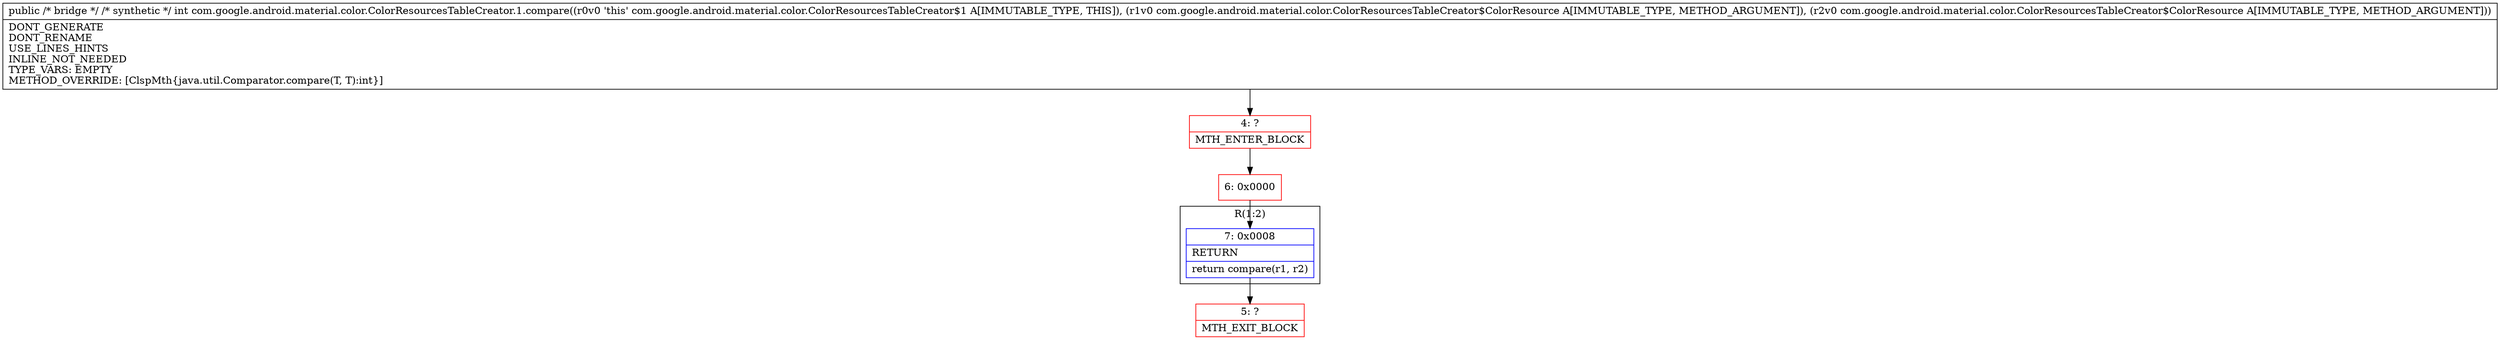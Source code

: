 digraph "CFG forcom.google.android.material.color.ColorResourcesTableCreator.1.compare(Ljava\/lang\/Object;Ljava\/lang\/Object;)I" {
subgraph cluster_Region_351641978 {
label = "R(1:2)";
node [shape=record,color=blue];
Node_7 [shape=record,label="{7\:\ 0x0008|RETURN\l|return compare(r1, r2)\l}"];
}
Node_4 [shape=record,color=red,label="{4\:\ ?|MTH_ENTER_BLOCK\l}"];
Node_6 [shape=record,color=red,label="{6\:\ 0x0000}"];
Node_5 [shape=record,color=red,label="{5\:\ ?|MTH_EXIT_BLOCK\l}"];
MethodNode[shape=record,label="{public \/* bridge *\/ \/* synthetic *\/ int com.google.android.material.color.ColorResourcesTableCreator.1.compare((r0v0 'this' com.google.android.material.color.ColorResourcesTableCreator$1 A[IMMUTABLE_TYPE, THIS]), (r1v0 com.google.android.material.color.ColorResourcesTableCreator$ColorResource A[IMMUTABLE_TYPE, METHOD_ARGUMENT]), (r2v0 com.google.android.material.color.ColorResourcesTableCreator$ColorResource A[IMMUTABLE_TYPE, METHOD_ARGUMENT]))  | DONT_GENERATE\lDONT_RENAME\lUSE_LINES_HINTS\lINLINE_NOT_NEEDED\lTYPE_VARS: EMPTY\lMETHOD_OVERRIDE: [ClspMth\{java.util.Comparator.compare(T, T):int\}]\l}"];
MethodNode -> Node_4;Node_7 -> Node_5;
Node_4 -> Node_6;
Node_6 -> Node_7;
}

